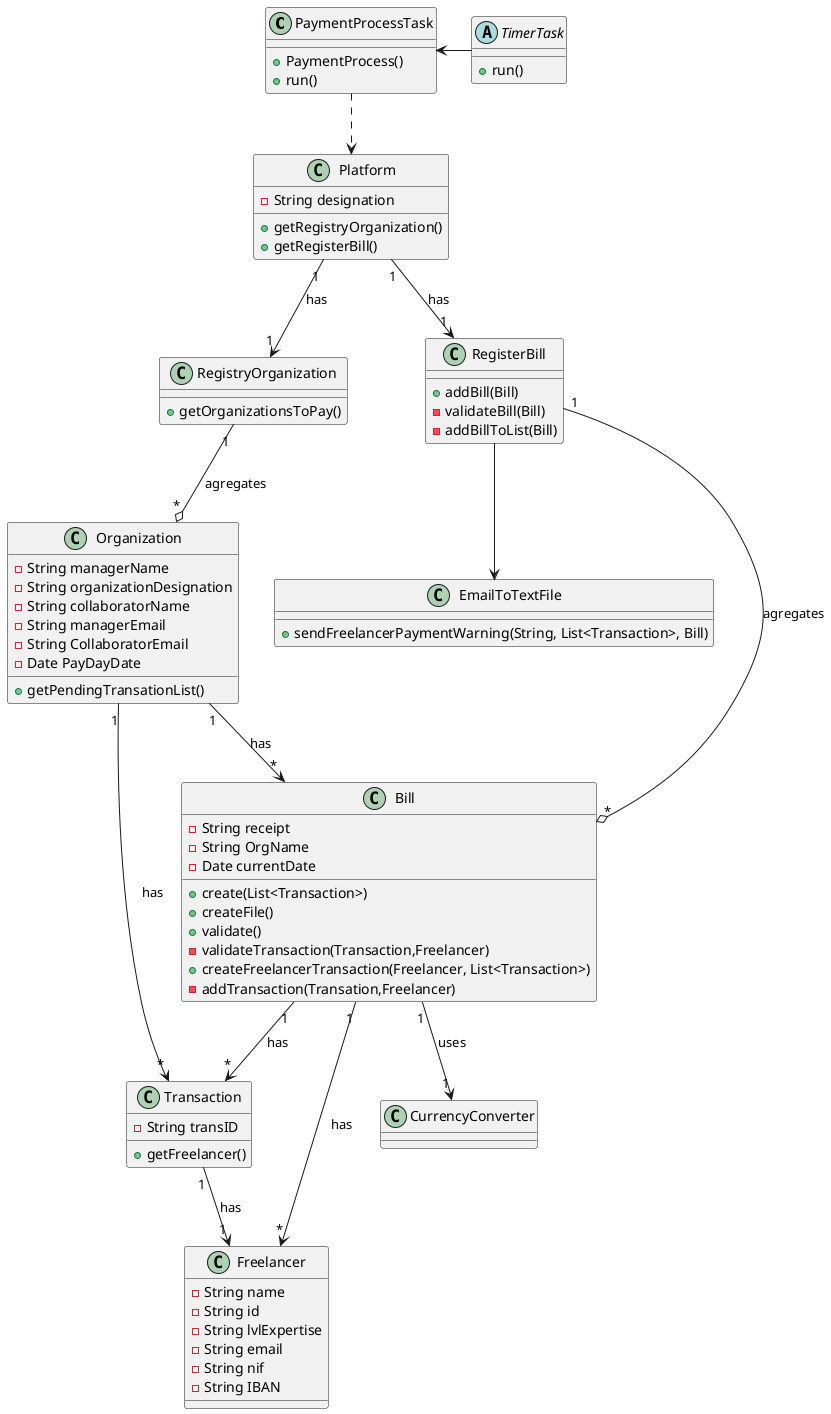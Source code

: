 @startuml

class PaymentProcessTask {
  +PaymentProcess()
  +run()
}

abstract TimerTask {
  +run()
}

class Platform {
  -String designation
  +getRegistryOrganization()
  +getRegisterBill()
}

class RegistryOrganization {
  +getOrganizationsToPay()
}

class Organization {
  -String managerName
  -String organizationDesignation
  -String collaboratorName
  -String managerEmail
  -String CollaboratorEmail
  -Date PayDayDate
  +getPendingTransationList()
}

class Bill {
  -String receipt
  -String OrgName
  -Date currentDate
  +create(List<Transaction>)
  +createFile()
  +validate()
  -validateTransaction(Transaction,Freelancer)
  +createFreelancerTransaction(Freelancer, List<Transaction>)
  -addTransaction(Transation,Freelancer)
}

class RegisterBill {
  +addBill(Bill)
  -validateBill(Bill)
  -addBillToList(Bill)
}

class CurrencyConverter{

}

class Transaction {
  -String transID
  +getFreelancer()
}

class Freelancer {
  -String name
  -String id
  -String lvlExpertise
  -String email
  -String nif
  -String IBAN
}

class EmailToTextFile {
  +sendFreelancerPaymentWarning(String, List<Transaction>, Bill)
}


PaymentProcessTask <- TimerTask

PaymentProcessTask ..> Platform

Platform "1" --> "1" RegisterBill : has
Platform "1" --> "1" RegistryOrganization : has

RegistryOrganization "1" --o "*" Organization : agregates

RegisterBill "1" --o "*" Bill : agregates
RegisterBill  --> EmailToTextFile

Organization "1" --> "*" Transaction : has
Organization "1" --> "*" Bill : has

Transaction "1" --> "1" Freelancer : has

Bill "1" --> "*" Transaction : has
Bill "1" --> "*" Freelancer : has
Bill "1" --> "1" CurrencyConverter : uses


@enduml
